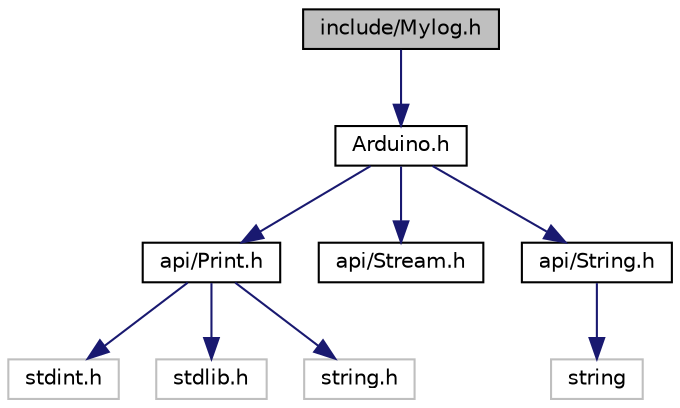 digraph "include/Mylog.h"
{
 // LATEX_PDF_SIZE
  edge [fontname="Helvetica",fontsize="10",labelfontname="Helvetica",labelfontsize="10"];
  node [fontname="Helvetica",fontsize="10",shape=record];
  Node1 [label="include/Mylog.h",height=0.2,width=0.4,color="black", fillcolor="grey75", style="filled", fontcolor="black",tooltip="Logging module for debugging and informational messages."];
  Node1 -> Node2 [color="midnightblue",fontsize="10",style="solid"];
  Node2 [label="Arduino.h",height=0.2,width=0.4,color="black", fillcolor="white", style="filled",URL="$Arduino_8h_source.html",tooltip=" "];
  Node2 -> Node3 [color="midnightblue",fontsize="10",style="solid"];
  Node3 [label="api/Print.h",height=0.2,width=0.4,color="black", fillcolor="white", style="filled",URL="$Print_8h_source.html",tooltip=" "];
  Node3 -> Node4 [color="midnightblue",fontsize="10",style="solid"];
  Node4 [label="stdint.h",height=0.2,width=0.4,color="grey75", fillcolor="white", style="filled",tooltip=" "];
  Node3 -> Node5 [color="midnightblue",fontsize="10",style="solid"];
  Node5 [label="stdlib.h",height=0.2,width=0.4,color="grey75", fillcolor="white", style="filled",tooltip=" "];
  Node3 -> Node6 [color="midnightblue",fontsize="10",style="solid"];
  Node6 [label="string.h",height=0.2,width=0.4,color="grey75", fillcolor="white", style="filled",tooltip=" "];
  Node2 -> Node7 [color="midnightblue",fontsize="10",style="solid"];
  Node7 [label="api/Stream.h",height=0.2,width=0.4,color="black", fillcolor="white", style="filled",URL="$Stream_8h_source.html",tooltip=" "];
  Node2 -> Node8 [color="midnightblue",fontsize="10",style="solid"];
  Node8 [label="api/String.h",height=0.2,width=0.4,color="black", fillcolor="white", style="filled",URL="$String_8h_source.html",tooltip=" "];
  Node8 -> Node9 [color="midnightblue",fontsize="10",style="solid"];
  Node9 [label="string",height=0.2,width=0.4,color="grey75", fillcolor="white", style="filled",tooltip=" "];
}
